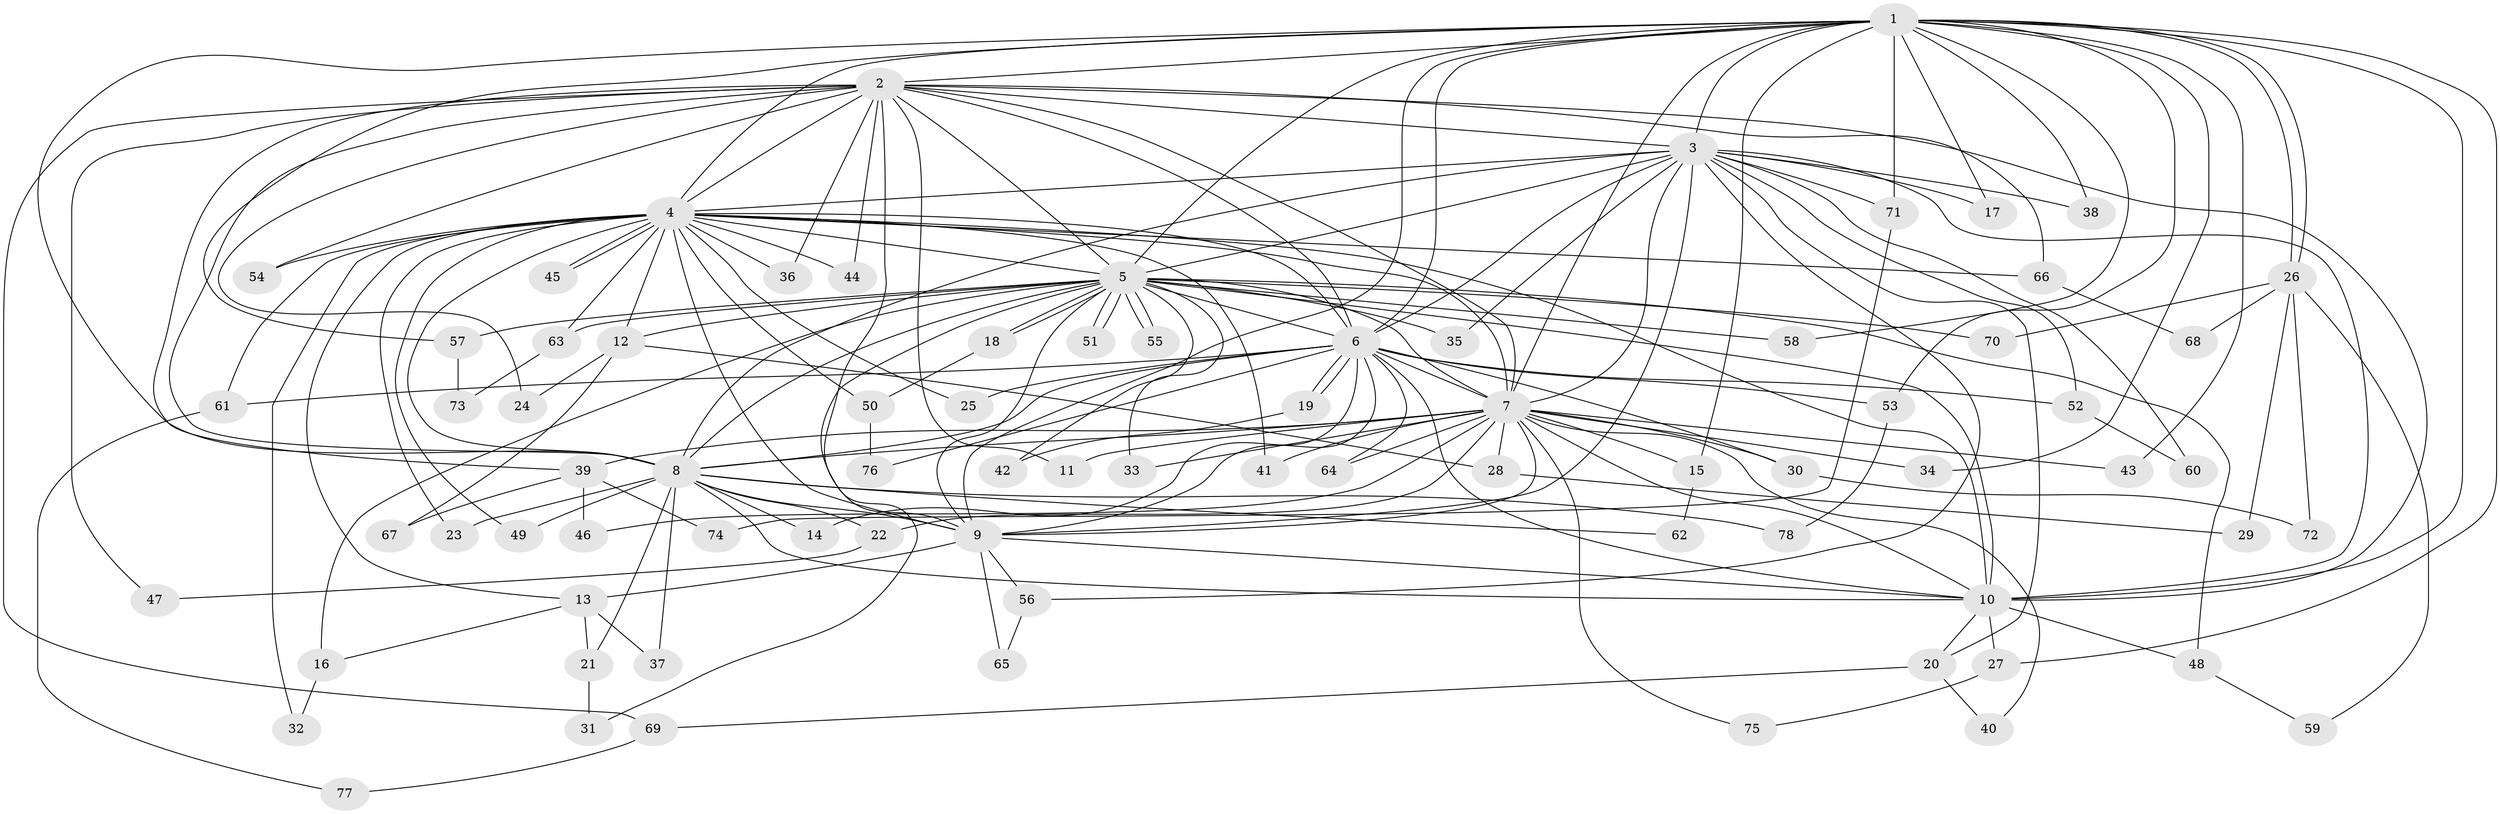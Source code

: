 // coarse degree distribution, {18: 0.016666666666666666, 16: 0.03333333333333333, 23: 0.016666666666666666, 22: 0.016666666666666666, 25: 0.016666666666666666, 19: 0.016666666666666666, 10: 0.016666666666666666, 2: 0.5333333333333333, 6: 0.016666666666666666, 5: 0.016666666666666666, 3: 0.25, 4: 0.03333333333333333, 7: 0.016666666666666666}
// Generated by graph-tools (version 1.1) at 2025/23/03/03/25 07:23:43]
// undirected, 78 vertices, 181 edges
graph export_dot {
graph [start="1"]
  node [color=gray90,style=filled];
  1;
  2;
  3;
  4;
  5;
  6;
  7;
  8;
  9;
  10;
  11;
  12;
  13;
  14;
  15;
  16;
  17;
  18;
  19;
  20;
  21;
  22;
  23;
  24;
  25;
  26;
  27;
  28;
  29;
  30;
  31;
  32;
  33;
  34;
  35;
  36;
  37;
  38;
  39;
  40;
  41;
  42;
  43;
  44;
  45;
  46;
  47;
  48;
  49;
  50;
  51;
  52;
  53;
  54;
  55;
  56;
  57;
  58;
  59;
  60;
  61;
  62;
  63;
  64;
  65;
  66;
  67;
  68;
  69;
  70;
  71;
  72;
  73;
  74;
  75;
  76;
  77;
  78;
  1 -- 2;
  1 -- 3;
  1 -- 4;
  1 -- 5;
  1 -- 6;
  1 -- 7;
  1 -- 8;
  1 -- 9;
  1 -- 10;
  1 -- 15;
  1 -- 17;
  1 -- 26;
  1 -- 26;
  1 -- 27;
  1 -- 34;
  1 -- 38;
  1 -- 43;
  1 -- 53;
  1 -- 57;
  1 -- 58;
  1 -- 71;
  2 -- 3;
  2 -- 4;
  2 -- 5;
  2 -- 6;
  2 -- 7;
  2 -- 8;
  2 -- 9;
  2 -- 10;
  2 -- 11;
  2 -- 24;
  2 -- 36;
  2 -- 39;
  2 -- 44;
  2 -- 47;
  2 -- 54;
  2 -- 66;
  2 -- 69;
  3 -- 4;
  3 -- 5;
  3 -- 6;
  3 -- 7;
  3 -- 8;
  3 -- 9;
  3 -- 10;
  3 -- 17;
  3 -- 20;
  3 -- 35;
  3 -- 38;
  3 -- 52;
  3 -- 56;
  3 -- 60;
  3 -- 71;
  4 -- 5;
  4 -- 6;
  4 -- 7;
  4 -- 8;
  4 -- 9;
  4 -- 10;
  4 -- 12;
  4 -- 13;
  4 -- 23;
  4 -- 25;
  4 -- 32;
  4 -- 36;
  4 -- 41;
  4 -- 44;
  4 -- 45;
  4 -- 45;
  4 -- 49;
  4 -- 50;
  4 -- 54;
  4 -- 61;
  4 -- 63;
  4 -- 66;
  5 -- 6;
  5 -- 7;
  5 -- 8;
  5 -- 9;
  5 -- 10;
  5 -- 12;
  5 -- 16;
  5 -- 18;
  5 -- 18;
  5 -- 31;
  5 -- 33;
  5 -- 35;
  5 -- 42;
  5 -- 48;
  5 -- 51;
  5 -- 51;
  5 -- 55;
  5 -- 55;
  5 -- 57;
  5 -- 58;
  5 -- 63;
  5 -- 70;
  6 -- 7;
  6 -- 8;
  6 -- 9;
  6 -- 10;
  6 -- 14;
  6 -- 19;
  6 -- 19;
  6 -- 25;
  6 -- 30;
  6 -- 52;
  6 -- 53;
  6 -- 61;
  6 -- 64;
  6 -- 76;
  7 -- 8;
  7 -- 9;
  7 -- 10;
  7 -- 11;
  7 -- 15;
  7 -- 22;
  7 -- 28;
  7 -- 30;
  7 -- 33;
  7 -- 34;
  7 -- 39;
  7 -- 40;
  7 -- 41;
  7 -- 43;
  7 -- 46;
  7 -- 64;
  7 -- 75;
  8 -- 9;
  8 -- 10;
  8 -- 14;
  8 -- 21;
  8 -- 22;
  8 -- 23;
  8 -- 37;
  8 -- 49;
  8 -- 62;
  8 -- 78;
  9 -- 10;
  9 -- 13;
  9 -- 56;
  9 -- 65;
  10 -- 20;
  10 -- 27;
  10 -- 48;
  12 -- 24;
  12 -- 28;
  12 -- 67;
  13 -- 16;
  13 -- 21;
  13 -- 37;
  15 -- 62;
  16 -- 32;
  18 -- 50;
  19 -- 42;
  20 -- 40;
  20 -- 69;
  21 -- 31;
  22 -- 47;
  26 -- 29;
  26 -- 59;
  26 -- 68;
  26 -- 70;
  26 -- 72;
  27 -- 75;
  28 -- 29;
  30 -- 72;
  39 -- 46;
  39 -- 67;
  39 -- 74;
  48 -- 59;
  50 -- 76;
  52 -- 60;
  53 -- 78;
  56 -- 65;
  57 -- 73;
  61 -- 77;
  63 -- 73;
  66 -- 68;
  69 -- 77;
  71 -- 74;
}
